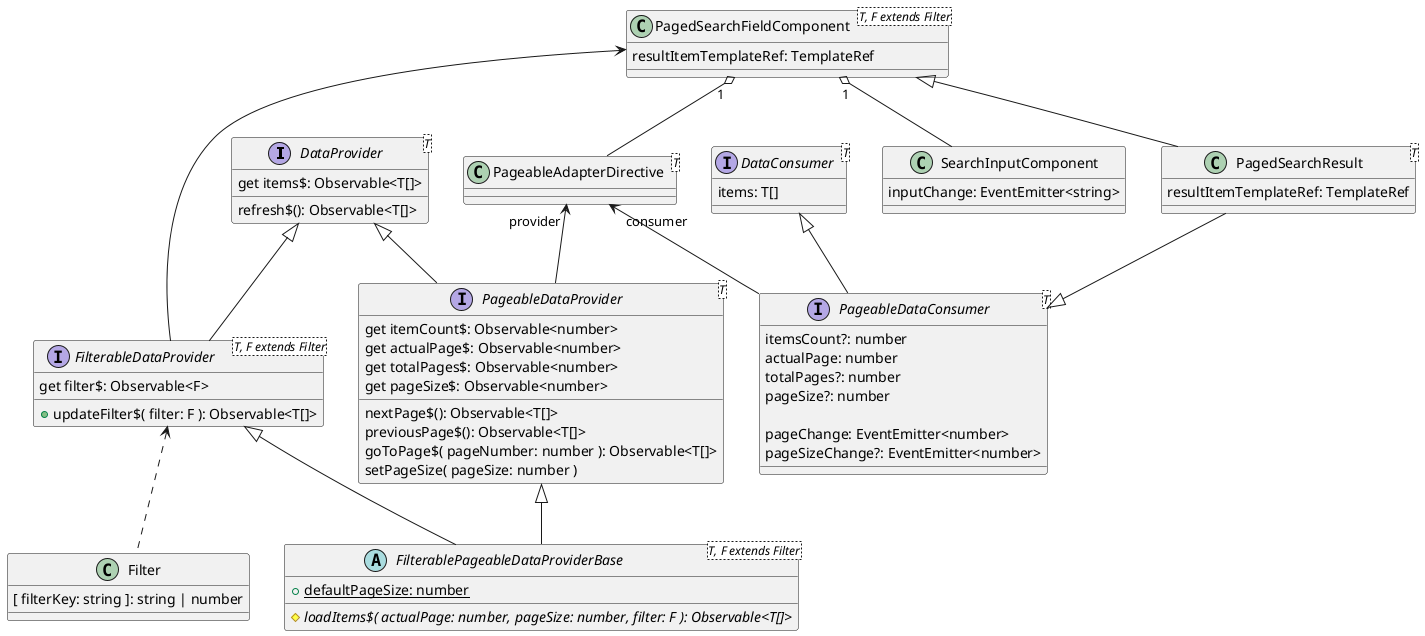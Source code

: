 @startuml
interface DataProvider<T> {
	get items$: Observable<T[]>

	refresh$(): Observable<T[]>
}
interface DataConsumer<T> {
	items: T[]
}
class Filter {
	[ filterKey: string ]: string | number
}
interface FilterableDataProvider<T, F extends Filter> {
	get filter$: Observable<F>
	+ updateFilter$( filter: F ): Observable<T[]>
}
interface PageableDataProvider<T> {	
	get itemCount$: Observable<number>
	get actualPage$: Observable<number>
	get totalPages$: Observable<number>
	get pageSize$: Observable<number>

	nextPage$(): Observable<T[]>
	previousPage$(): Observable<T[]>
	goToPage$( pageNumber: number ): Observable<T[]>
	setPageSize( pageSize: number )
}
interface PageableDataConsumer<T> {
	itemsCount?: number
	actualPage: number
	totalPages?: number
	pageSize?: number

	pageChange: EventEmitter<number>
	pageSizeChange?: EventEmitter<number>
}
abstract class FilterablePageableDataProviderBase<T, F extends Filter> {
	+ {static} defaultPageSize: number
	# {abstract} loadItems$( actualPage: number, pageSize: number, filter: F ): Observable<T[]>
}
FilterableDataProvider <|-- FilterablePageableDataProviderBase
PageableDataProvider <|-- FilterablePageableDataProviderBase

DataProvider <|-- PageableDataProvider
DataProvider <|-- FilterableDataProvider
DataConsumer <|-- PageableDataConsumer

FilterableDataProvider <.. Filter


class PageableAdapterDirective<T>
PageableAdapterDirective "provider" <-- PageableDataProvider
PageableAdapterDirective "consumer" <-- PageableDataConsumer


class SearchInputComponent {
	inputChange: EventEmitter<string>
}

class PagedSearchFieldComponent<T, F extends Filter> {
	resultItemTemplateRef: TemplateRef
}
class PagedSearchResult<T>{
	resultItemTemplateRef: TemplateRef
}

PagedSearchFieldComponent <-- FilterableDataProvider
PagedSearchFieldComponent "1" o-- SearchInputComponent
PagedSearchFieldComponent <|-- PagedSearchResult
PagedSearchResult --|> PageableDataConsumer
PagedSearchFieldComponent "1" o-- PageableAdapterDirective

@enduml